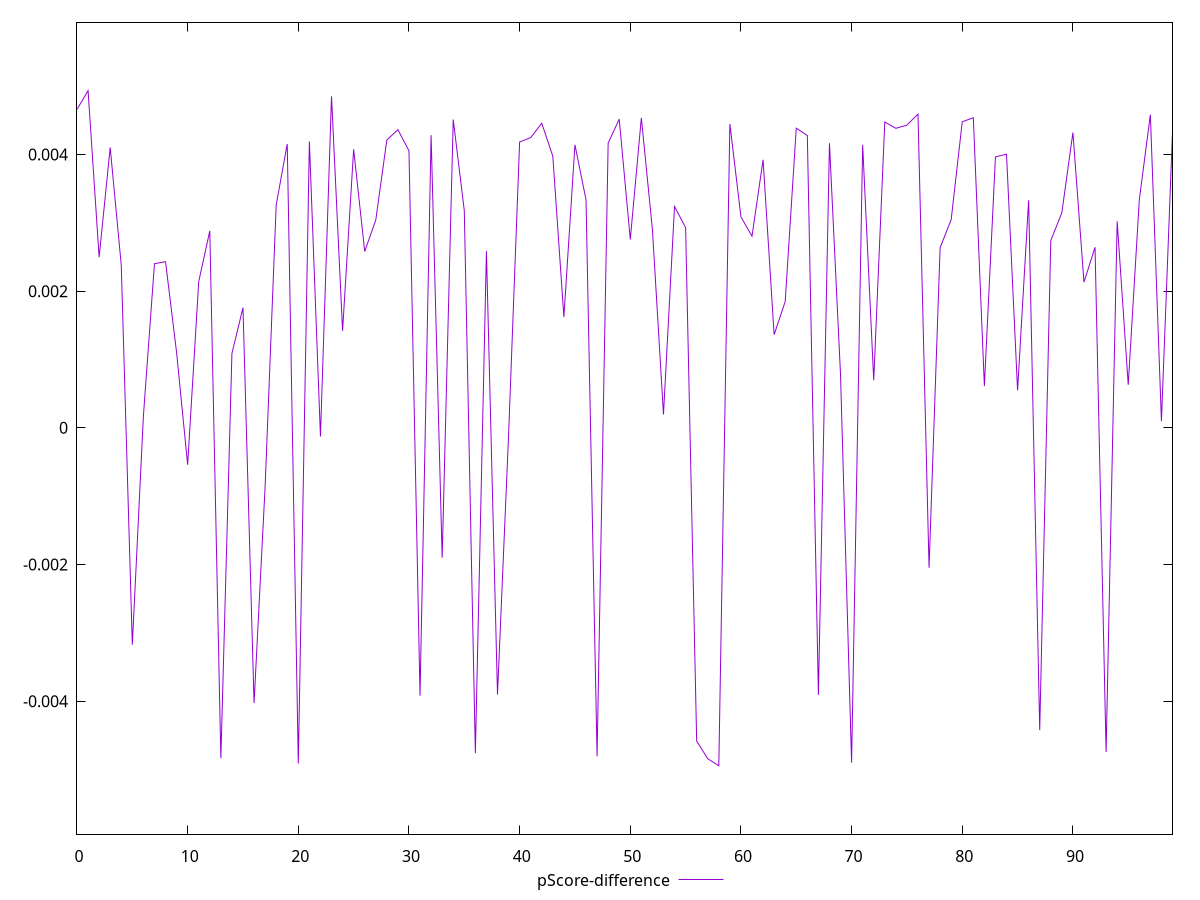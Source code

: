 reset

$pScoreDifference <<EOF
0 0.004659398579023755
1 0.0049340931881060035
2 0.002497411249614001
3 0.00410214743905446
4 0.0023794539115061797
5 -0.0031743590463834126
6 0.00017215982993779022
7 0.002401755154832985
8 0.0024306845159801638
9 0.0011014136382866413
10 -0.000541030634248818
11 0.0021387461550367304
12 0.002881944252257407
13 -0.004835477614307471
14 0.0010882122358043533
15 0.0017578579108868952
16 -0.004029128216345379
17 -0.0008627655379319643
18 0.0032611595352618483
19 0.004153802169638343
20 -0.004912769184779009
21 0.004188928578612194
22 -0.00012754782272239584
23 0.004850758493965879
24 0.0014180331049895578
25 0.004075729002494088
26 0.0025810907673766703
27 0.0030409649175361375
28 0.004212001356994732
29 0.00436270195331967
30 0.004053111670984877
31 -0.0039193124577886485
32 0.004282962876368646
33 -0.0018999136706235875
34 0.004511415200202151
35 0.0031775268648802646
36 -0.004760958229304002
37 0.002586343512629874
38 -0.003903650481666965
39 -0.00011475083019940602
40 0.004182443266140257
41 0.004246370866144766
42 0.004456106242009095
43 0.0039741828907868815
44 0.0016198277599940303
45 0.004140871120974388
46 0.0033361408936821713
47 -0.0048075055494068986
48 0.004164891321612241
49 0.004517001280886612
50 0.002755864588143697
51 0.004536048040823415
52 0.002902634182374131
53 0.0001959154930735174
54 0.0032392779792798088
55 0.002929048914347532
56 -0.0045845200159975175
57 -0.0048423178233319986
58 -0.004945957480423924
59 0.004447375567759759
60 0.0030870939329989966
61 0.002804200699247028
62 0.003922149595118829
63 0.0013623446141607376
64 0.0018485255387018507
65 0.00438477858317643
66 0.004277153588616356
67 -0.003907122942052199
68 0.0041642022837766746
69 0.0007773443628926735
70 -0.004898677830861509
71 0.004140526467683259
72 0.0006949571798156029
73 0.004475509678974254
74 0.004382581580065659
75 0.004430042373838483
76 0.0045907444182893276
77 -0.0020471294639582416
78 0.002636042848550346
79 0.003047362683234134
80 0.004478143615485264
81 0.004537833860532858
82 0.0006111627573432976
83 0.00396379857630802
84 0.00400426402548526
85 0.0005476599254560233
86 0.0033296116661007957
87 -0.004423024590645475
88 0.002740735009759243
89 0.003148043835627612
90 0.004320797946009258
91 0.0021307395975490584
92 0.0026419937391898296
93 -0.004744627236927257
94 0.003022259976371622
95 0.0006302181823271136
96 0.003336211116299004
97 0.004583263533602833
98 0.00009627373645126891
99 0.0043292164749484385
EOF

set key outside below
set xrange [0:99]
set yrange [-0.005945957480423924:0.0059340931881060035]
set trange [-0.005945957480423924:0.0059340931881060035]
set terminal svg size 640, 500 enhanced background rgb 'white'
set output "report_00017_2021-02-10T15-08-03.406Z/interactive/samples/pages+cached+noadtech+nomedia+nocss/pScore-difference/values.svg"

plot $pScoreDifference title "pScore-difference" with line

reset

